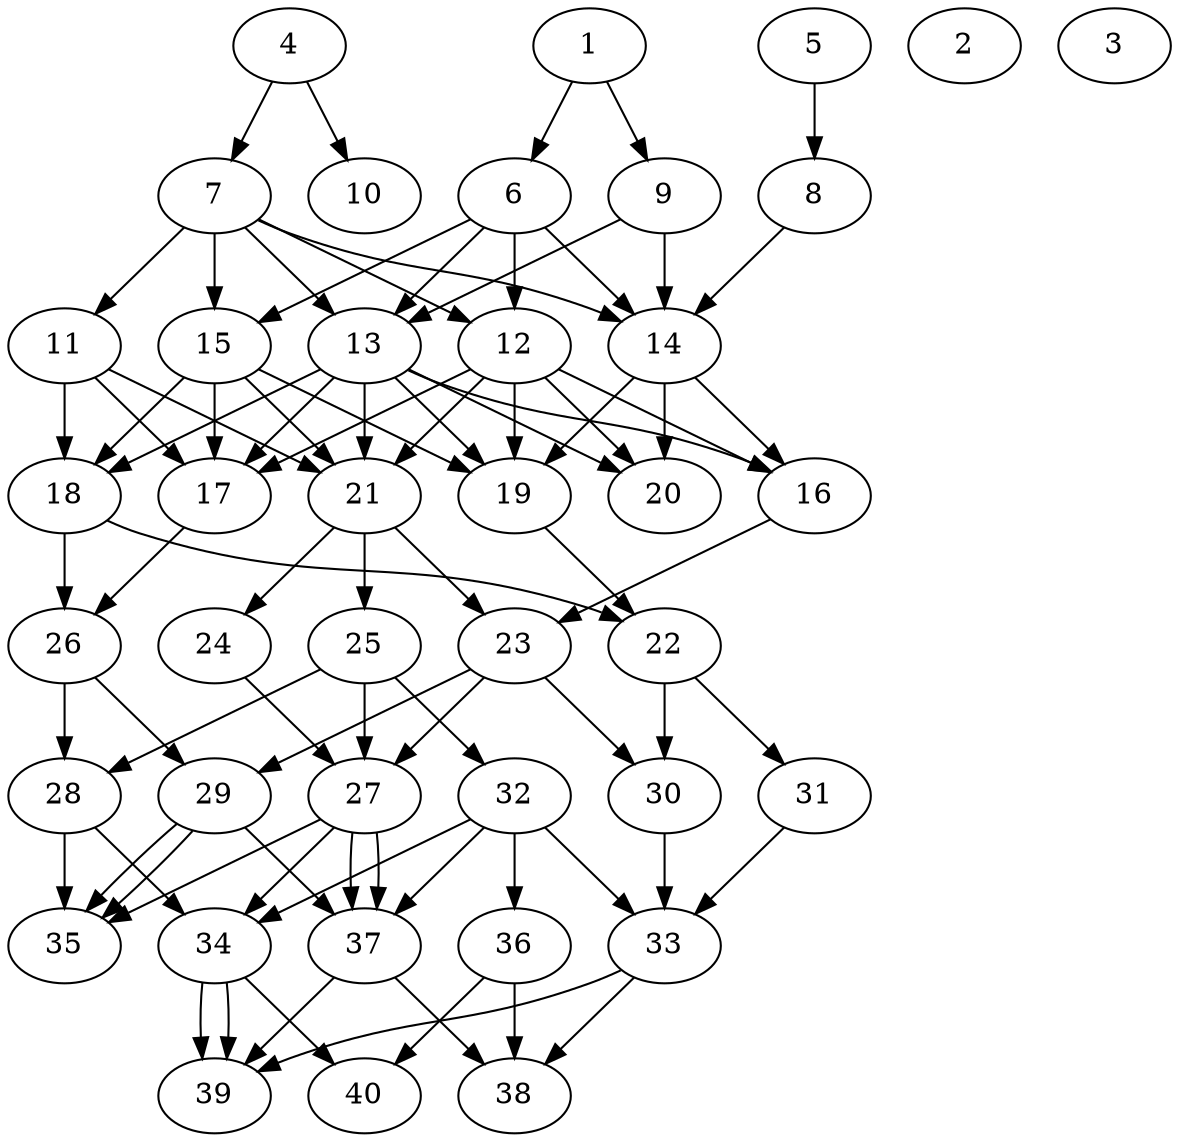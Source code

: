 // DAG automatically generated by daggen at Thu Oct  3 14:06:49 2019
// ./daggen --dot -n 40 --ccr 0.3 --fat 0.5 --regular 0.9 --density 0.7 --mindata 5242880 --maxdata 52428800 
digraph G {
  1 [size="85312853", alpha="0.08", expect_size="25593856"] 
  1 -> 6 [size ="25593856"]
  1 -> 9 [size ="25593856"]
  2 [size="26920960", alpha="0.11", expect_size="8076288"] 
  3 [size="23394987", alpha="0.18", expect_size="7018496"] 
  4 [size="155194027", alpha="0.12", expect_size="46558208"] 
  4 -> 7 [size ="46558208"]
  4 -> 10 [size ="46558208"]
  5 [size="21555200", alpha="0.13", expect_size="6466560"] 
  5 -> 8 [size ="6466560"]
  6 [size="33003520", alpha="0.10", expect_size="9901056"] 
  6 -> 12 [size ="9901056"]
  6 -> 13 [size ="9901056"]
  6 -> 14 [size ="9901056"]
  6 -> 15 [size ="9901056"]
  7 [size="133686613", alpha="0.02", expect_size="40105984"] 
  7 -> 11 [size ="40105984"]
  7 -> 12 [size ="40105984"]
  7 -> 13 [size ="40105984"]
  7 -> 14 [size ="40105984"]
  7 -> 15 [size ="40105984"]
  8 [size="165710507", alpha="0.08", expect_size="49713152"] 
  8 -> 14 [size ="49713152"]
  9 [size="41905493", alpha="0.19", expect_size="12571648"] 
  9 -> 13 [size ="12571648"]
  9 -> 14 [size ="12571648"]
  10 [size="120217600", alpha="0.03", expect_size="36065280"] 
  11 [size="143609173", alpha="0.19", expect_size="43082752"] 
  11 -> 17 [size ="43082752"]
  11 -> 18 [size ="43082752"]
  11 -> 21 [size ="43082752"]
  12 [size="45994667", alpha="0.08", expect_size="13798400"] 
  12 -> 16 [size ="13798400"]
  12 -> 17 [size ="13798400"]
  12 -> 19 [size ="13798400"]
  12 -> 20 [size ="13798400"]
  12 -> 21 [size ="13798400"]
  13 [size="131041280", alpha="0.09", expect_size="39312384"] 
  13 -> 16 [size ="39312384"]
  13 -> 17 [size ="39312384"]
  13 -> 18 [size ="39312384"]
  13 -> 19 [size ="39312384"]
  13 -> 20 [size ="39312384"]
  13 -> 21 [size ="39312384"]
  14 [size="116974933", alpha="0.01", expect_size="35092480"] 
  14 -> 16 [size ="35092480"]
  14 -> 19 [size ="35092480"]
  14 -> 20 [size ="35092480"]
  15 [size="52118187", alpha="0.13", expect_size="15635456"] 
  15 -> 17 [size ="15635456"]
  15 -> 18 [size ="15635456"]
  15 -> 19 [size ="15635456"]
  15 -> 21 [size ="15635456"]
  16 [size="151534933", alpha="0.14", expect_size="45460480"] 
  16 -> 23 [size ="45460480"]
  17 [size="72021333", alpha="0.08", expect_size="21606400"] 
  17 -> 26 [size ="21606400"]
  18 [size="85090987", alpha="0.03", expect_size="25527296"] 
  18 -> 22 [size ="25527296"]
  18 -> 26 [size ="25527296"]
  19 [size="146042880", alpha="0.04", expect_size="43812864"] 
  19 -> 22 [size ="43812864"]
  20 [size="140485973", alpha="0.18", expect_size="42145792"] 
  21 [size="160617813", alpha="0.01", expect_size="48185344"] 
  21 -> 23 [size ="48185344"]
  21 -> 24 [size ="48185344"]
  21 -> 25 [size ="48185344"]
  22 [size="152005973", alpha="0.05", expect_size="45601792"] 
  22 -> 30 [size ="45601792"]
  22 -> 31 [size ="45601792"]
  23 [size="56405333", alpha="0.09", expect_size="16921600"] 
  23 -> 27 [size ="16921600"]
  23 -> 29 [size ="16921600"]
  23 -> 30 [size ="16921600"]
  24 [size="125105493", alpha="0.11", expect_size="37531648"] 
  24 -> 27 [size ="37531648"]
  25 [size="133553493", alpha="0.14", expect_size="40066048"] 
  25 -> 27 [size ="40066048"]
  25 -> 28 [size ="40066048"]
  25 -> 32 [size ="40066048"]
  26 [size="76550827", alpha="0.19", expect_size="22965248"] 
  26 -> 28 [size ="22965248"]
  26 -> 29 [size ="22965248"]
  27 [size="31849813", alpha="0.18", expect_size="9554944"] 
  27 -> 34 [size ="9554944"]
  27 -> 35 [size ="9554944"]
  27 -> 37 [size ="9554944"]
  27 -> 37 [size ="9554944"]
  28 [size="93023573", alpha="0.16", expect_size="27907072"] 
  28 -> 34 [size ="27907072"]
  28 -> 35 [size ="27907072"]
  29 [size="116688213", alpha="0.18", expect_size="35006464"] 
  29 -> 35 [size ="35006464"]
  29 -> 35 [size ="35006464"]
  29 -> 37 [size ="35006464"]
  30 [size="146930347", alpha="0.12", expect_size="44079104"] 
  30 -> 33 [size ="44079104"]
  31 [size="130638507", alpha="0.03", expect_size="39191552"] 
  31 -> 33 [size ="39191552"]
  32 [size="135642453", alpha="0.17", expect_size="40692736"] 
  32 -> 33 [size ="40692736"]
  32 -> 34 [size ="40692736"]
  32 -> 36 [size ="40692736"]
  32 -> 37 [size ="40692736"]
  33 [size="171397120", alpha="0.06", expect_size="51419136"] 
  33 -> 38 [size ="51419136"]
  33 -> 39 [size ="51419136"]
  34 [size="86531413", alpha="0.07", expect_size="25959424"] 
  34 -> 39 [size ="25959424"]
  34 -> 39 [size ="25959424"]
  34 -> 40 [size ="25959424"]
  35 [size="18766507", alpha="0.12", expect_size="5629952"] 
  36 [size="129464320", alpha="0.15", expect_size="38839296"] 
  36 -> 38 [size ="38839296"]
  36 -> 40 [size ="38839296"]
  37 [size="119582720", alpha="0.05", expect_size="35874816"] 
  37 -> 38 [size ="35874816"]
  37 -> 39 [size ="35874816"]
  38 [size="105328640", alpha="0.03", expect_size="31598592"] 
  39 [size="77660160", alpha="0.17", expect_size="23298048"] 
  40 [size="61003093", alpha="0.08", expect_size="18300928"] 
}
